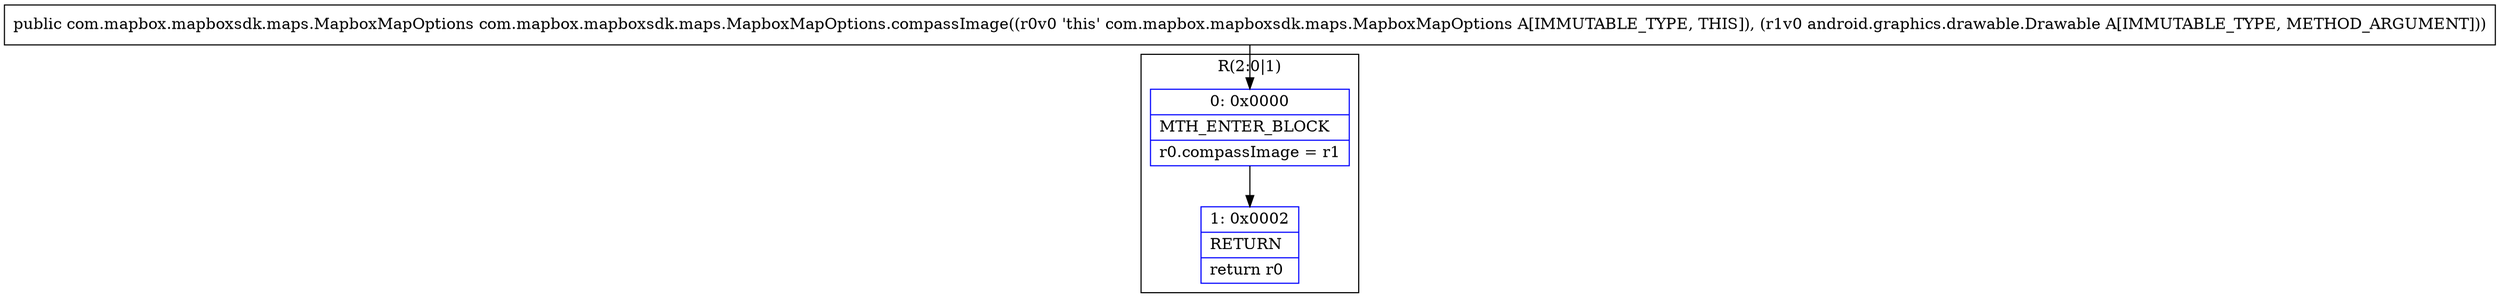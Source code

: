 digraph "CFG forcom.mapbox.mapboxsdk.maps.MapboxMapOptions.compassImage(Landroid\/graphics\/drawable\/Drawable;)Lcom\/mapbox\/mapboxsdk\/maps\/MapboxMapOptions;" {
subgraph cluster_Region_1040259881 {
label = "R(2:0|1)";
node [shape=record,color=blue];
Node_0 [shape=record,label="{0\:\ 0x0000|MTH_ENTER_BLOCK\l|r0.compassImage = r1\l}"];
Node_1 [shape=record,label="{1\:\ 0x0002|RETURN\l|return r0\l}"];
}
MethodNode[shape=record,label="{public com.mapbox.mapboxsdk.maps.MapboxMapOptions com.mapbox.mapboxsdk.maps.MapboxMapOptions.compassImage((r0v0 'this' com.mapbox.mapboxsdk.maps.MapboxMapOptions A[IMMUTABLE_TYPE, THIS]), (r1v0 android.graphics.drawable.Drawable A[IMMUTABLE_TYPE, METHOD_ARGUMENT])) }"];
MethodNode -> Node_0;
Node_0 -> Node_1;
}

